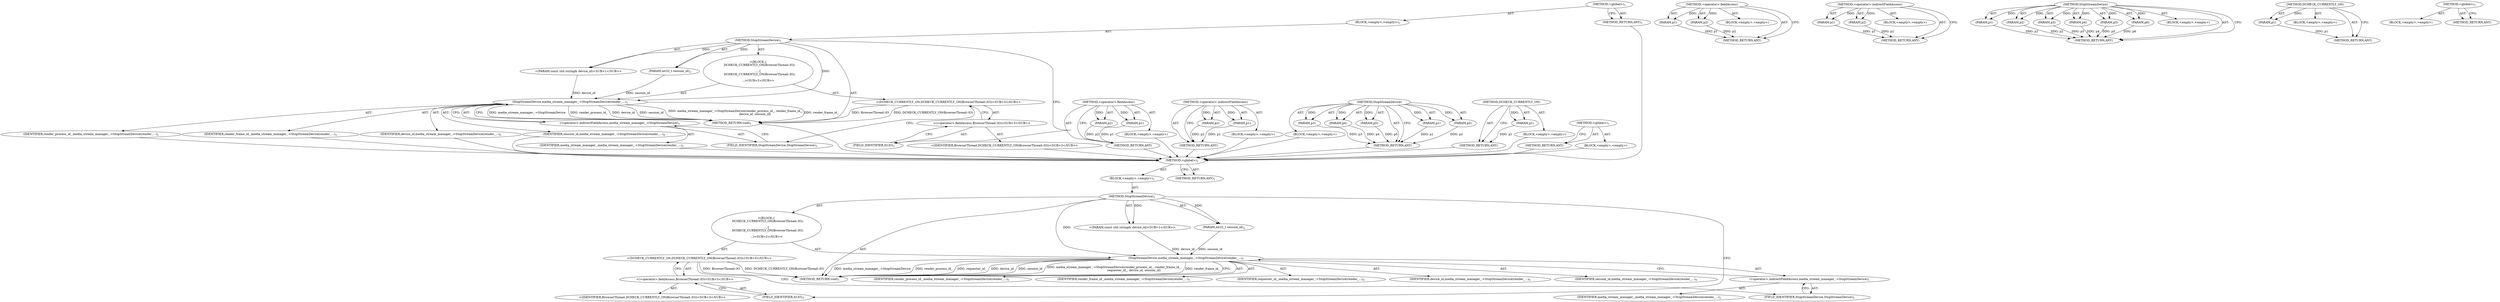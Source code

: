 digraph "&lt;global&gt;" {
vulnerable_6 [label=<(METHOD,&lt;global&gt;)<SUB>1</SUB>>];
vulnerable_7 [label=<(BLOCK,&lt;empty&gt;,&lt;empty&gt;)<SUB>1</SUB>>];
vulnerable_8 [label=<(METHOD,StopStreamDevice)<SUB>1</SUB>>];
vulnerable_9 [label="<(PARAM,const std::string&amp; device_id)<SUB>1</SUB>>"];
vulnerable_10 [label=<(PARAM,int32_t session_id)<SUB>2</SUB>>];
vulnerable_11 [label="<(BLOCK,{
   DCHECK_CURRENTLY_ON(BrowserThread::IO);
 
...,{
   DCHECK_CURRENTLY_ON(BrowserThread::IO);
 
...)<SUB>2</SUB>>"];
vulnerable_12 [label="<(DCHECK_CURRENTLY_ON,DCHECK_CURRENTLY_ON(BrowserThread::IO))<SUB>3</SUB>>"];
vulnerable_13 [label="<(&lt;operator&gt;.fieldAccess,BrowserThread::IO)<SUB>3</SUB>>"];
vulnerable_14 [label="<(IDENTIFIER,BrowserThread,DCHECK_CURRENTLY_ON(BrowserThread::IO))<SUB>3</SUB>>"];
vulnerable_15 [label=<(FIELD_IDENTIFIER,IO,IO)<SUB>3</SUB>>];
vulnerable_16 [label=<(StopStreamDevice,media_stream_manager_-&gt;StopStreamDevice(render_...)<SUB>5</SUB>>];
vulnerable_17 [label=<(&lt;operator&gt;.indirectFieldAccess,media_stream_manager_-&gt;StopStreamDevice)<SUB>5</SUB>>];
vulnerable_18 [label=<(IDENTIFIER,media_stream_manager_,media_stream_manager_-&gt;StopStreamDevice(render_...)<SUB>5</SUB>>];
vulnerable_19 [label=<(FIELD_IDENTIFIER,StopStreamDevice,StopStreamDevice)<SUB>5</SUB>>];
vulnerable_20 [label=<(IDENTIFIER,render_process_id_,media_stream_manager_-&gt;StopStreamDevice(render_...)<SUB>5</SUB>>];
vulnerable_21 [label=<(IDENTIFIER,render_frame_id_,media_stream_manager_-&gt;StopStreamDevice(render_...)<SUB>5</SUB>>];
vulnerable_22 [label=<(IDENTIFIER,device_id,media_stream_manager_-&gt;StopStreamDevice(render_...)<SUB>6</SUB>>];
vulnerable_23 [label=<(IDENTIFIER,session_id,media_stream_manager_-&gt;StopStreamDevice(render_...)<SUB>6</SUB>>];
vulnerable_24 [label=<(METHOD_RETURN,void)<SUB>1</SUB>>];
vulnerable_26 [label=<(METHOD_RETURN,ANY)<SUB>1</SUB>>];
vulnerable_47 [label=<(METHOD,&lt;operator&gt;.fieldAccess)>];
vulnerable_48 [label=<(PARAM,p1)>];
vulnerable_49 [label=<(PARAM,p2)>];
vulnerable_50 [label=<(BLOCK,&lt;empty&gt;,&lt;empty&gt;)>];
vulnerable_51 [label=<(METHOD_RETURN,ANY)>];
vulnerable_60 [label=<(METHOD,&lt;operator&gt;.indirectFieldAccess)>];
vulnerable_61 [label=<(PARAM,p1)>];
vulnerable_62 [label=<(PARAM,p2)>];
vulnerable_63 [label=<(BLOCK,&lt;empty&gt;,&lt;empty&gt;)>];
vulnerable_64 [label=<(METHOD_RETURN,ANY)>];
vulnerable_52 [label=<(METHOD,StopStreamDevice)>];
vulnerable_53 [label=<(PARAM,p1)>];
vulnerable_54 [label=<(PARAM,p2)>];
vulnerable_55 [label=<(PARAM,p3)>];
vulnerable_56 [label=<(PARAM,p4)>];
vulnerable_57 [label=<(PARAM,p5)>];
vulnerable_58 [label=<(BLOCK,&lt;empty&gt;,&lt;empty&gt;)>];
vulnerable_59 [label=<(METHOD_RETURN,ANY)>];
vulnerable_43 [label=<(METHOD,DCHECK_CURRENTLY_ON)>];
vulnerable_44 [label=<(PARAM,p1)>];
vulnerable_45 [label=<(BLOCK,&lt;empty&gt;,&lt;empty&gt;)>];
vulnerable_46 [label=<(METHOD_RETURN,ANY)>];
vulnerable_37 [label=<(METHOD,&lt;global&gt;)<SUB>1</SUB>>];
vulnerable_38 [label=<(BLOCK,&lt;empty&gt;,&lt;empty&gt;)>];
vulnerable_39 [label=<(METHOD_RETURN,ANY)>];
fixed_6 [label=<(METHOD,&lt;global&gt;)<SUB>1</SUB>>];
fixed_7 [label=<(BLOCK,&lt;empty&gt;,&lt;empty&gt;)<SUB>1</SUB>>];
fixed_8 [label=<(METHOD,StopStreamDevice)<SUB>1</SUB>>];
fixed_9 [label="<(PARAM,const std::string&amp; device_id)<SUB>1</SUB>>"];
fixed_10 [label=<(PARAM,int32_t session_id)<SUB>2</SUB>>];
fixed_11 [label="<(BLOCK,{
   DCHECK_CURRENTLY_ON(BrowserThread::IO);
 
...,{
   DCHECK_CURRENTLY_ON(BrowserThread::IO);
 
...)<SUB>2</SUB>>"];
fixed_12 [label="<(DCHECK_CURRENTLY_ON,DCHECK_CURRENTLY_ON(BrowserThread::IO))<SUB>3</SUB>>"];
fixed_13 [label="<(&lt;operator&gt;.fieldAccess,BrowserThread::IO)<SUB>3</SUB>>"];
fixed_14 [label="<(IDENTIFIER,BrowserThread,DCHECK_CURRENTLY_ON(BrowserThread::IO))<SUB>3</SUB>>"];
fixed_15 [label=<(FIELD_IDENTIFIER,IO,IO)<SUB>3</SUB>>];
fixed_16 [label=<(StopStreamDevice,media_stream_manager_-&gt;StopStreamDevice(render_...)<SUB>5</SUB>>];
fixed_17 [label=<(&lt;operator&gt;.indirectFieldAccess,media_stream_manager_-&gt;StopStreamDevice)<SUB>5</SUB>>];
fixed_18 [label=<(IDENTIFIER,media_stream_manager_,media_stream_manager_-&gt;StopStreamDevice(render_...)<SUB>5</SUB>>];
fixed_19 [label=<(FIELD_IDENTIFIER,StopStreamDevice,StopStreamDevice)<SUB>5</SUB>>];
fixed_20 [label=<(IDENTIFIER,render_process_id_,media_stream_manager_-&gt;StopStreamDevice(render_...)<SUB>5</SUB>>];
fixed_21 [label=<(IDENTIFIER,render_frame_id_,media_stream_manager_-&gt;StopStreamDevice(render_...)<SUB>5</SUB>>];
fixed_22 [label=<(IDENTIFIER,requester_id_,media_stream_manager_-&gt;StopStreamDevice(render_...)<SUB>6</SUB>>];
fixed_23 [label=<(IDENTIFIER,device_id,media_stream_manager_-&gt;StopStreamDevice(render_...)<SUB>6</SUB>>];
fixed_24 [label=<(IDENTIFIER,session_id,media_stream_manager_-&gt;StopStreamDevice(render_...)<SUB>6</SUB>>];
fixed_25 [label=<(METHOD_RETURN,void)<SUB>1</SUB>>];
fixed_27 [label=<(METHOD_RETURN,ANY)<SUB>1</SUB>>];
fixed_48 [label=<(METHOD,&lt;operator&gt;.fieldAccess)>];
fixed_49 [label=<(PARAM,p1)>];
fixed_50 [label=<(PARAM,p2)>];
fixed_51 [label=<(BLOCK,&lt;empty&gt;,&lt;empty&gt;)>];
fixed_52 [label=<(METHOD_RETURN,ANY)>];
fixed_62 [label=<(METHOD,&lt;operator&gt;.indirectFieldAccess)>];
fixed_63 [label=<(PARAM,p1)>];
fixed_64 [label=<(PARAM,p2)>];
fixed_65 [label=<(BLOCK,&lt;empty&gt;,&lt;empty&gt;)>];
fixed_66 [label=<(METHOD_RETURN,ANY)>];
fixed_53 [label=<(METHOD,StopStreamDevice)>];
fixed_54 [label=<(PARAM,p1)>];
fixed_55 [label=<(PARAM,p2)>];
fixed_56 [label=<(PARAM,p3)>];
fixed_57 [label=<(PARAM,p4)>];
fixed_58 [label=<(PARAM,p5)>];
fixed_59 [label=<(PARAM,p6)>];
fixed_60 [label=<(BLOCK,&lt;empty&gt;,&lt;empty&gt;)>];
fixed_61 [label=<(METHOD_RETURN,ANY)>];
fixed_44 [label=<(METHOD,DCHECK_CURRENTLY_ON)>];
fixed_45 [label=<(PARAM,p1)>];
fixed_46 [label=<(BLOCK,&lt;empty&gt;,&lt;empty&gt;)>];
fixed_47 [label=<(METHOD_RETURN,ANY)>];
fixed_38 [label=<(METHOD,&lt;global&gt;)<SUB>1</SUB>>];
fixed_39 [label=<(BLOCK,&lt;empty&gt;,&lt;empty&gt;)>];
fixed_40 [label=<(METHOD_RETURN,ANY)>];
vulnerable_6 -> vulnerable_7  [key=0, label="AST: "];
vulnerable_6 -> vulnerable_26  [key=0, label="AST: "];
vulnerable_6 -> vulnerable_26  [key=1, label="CFG: "];
vulnerable_7 -> vulnerable_8  [key=0, label="AST: "];
vulnerable_8 -> vulnerable_9  [key=0, label="AST: "];
vulnerable_8 -> vulnerable_9  [key=1, label="DDG: "];
vulnerable_8 -> vulnerable_10  [key=0, label="AST: "];
vulnerable_8 -> vulnerable_10  [key=1, label="DDG: "];
vulnerable_8 -> vulnerable_11  [key=0, label="AST: "];
vulnerable_8 -> vulnerable_24  [key=0, label="AST: "];
vulnerable_8 -> vulnerable_15  [key=0, label="CFG: "];
vulnerable_8 -> vulnerable_16  [key=0, label="DDG: "];
vulnerable_9 -> vulnerable_16  [key=0, label="DDG: device_id"];
vulnerable_10 -> vulnerable_16  [key=0, label="DDG: session_id"];
vulnerable_11 -> vulnerable_12  [key=0, label="AST: "];
vulnerable_11 -> vulnerable_16  [key=0, label="AST: "];
vulnerable_12 -> vulnerable_13  [key=0, label="AST: "];
vulnerable_12 -> vulnerable_19  [key=0, label="CFG: "];
vulnerable_12 -> vulnerable_24  [key=0, label="DDG: BrowserThread::IO"];
vulnerable_12 -> vulnerable_24  [key=1, label="DDG: DCHECK_CURRENTLY_ON(BrowserThread::IO)"];
vulnerable_13 -> vulnerable_14  [key=0, label="AST: "];
vulnerable_13 -> vulnerable_15  [key=0, label="AST: "];
vulnerable_13 -> vulnerable_12  [key=0, label="CFG: "];
vulnerable_14 -> fixed_6  [key=0];
vulnerable_15 -> vulnerable_13  [key=0, label="CFG: "];
vulnerable_16 -> vulnerable_17  [key=0, label="AST: "];
vulnerable_16 -> vulnerable_20  [key=0, label="AST: "];
vulnerable_16 -> vulnerable_21  [key=0, label="AST: "];
vulnerable_16 -> vulnerable_22  [key=0, label="AST: "];
vulnerable_16 -> vulnerable_23  [key=0, label="AST: "];
vulnerable_16 -> vulnerable_24  [key=0, label="CFG: "];
vulnerable_16 -> vulnerable_24  [key=1, label="DDG: media_stream_manager_-&gt;StopStreamDevice"];
vulnerable_16 -> vulnerable_24  [key=2, label="DDG: render_process_id_"];
vulnerable_16 -> vulnerable_24  [key=3, label="DDG: device_id"];
vulnerable_16 -> vulnerable_24  [key=4, label="DDG: session_id"];
vulnerable_16 -> vulnerable_24  [key=5, label="DDG: media_stream_manager_-&gt;StopStreamDevice(render_process_id_, render_frame_id_,
                                          device_id, session_id)"];
vulnerable_16 -> vulnerable_24  [key=6, label="DDG: render_frame_id_"];
vulnerable_17 -> vulnerable_18  [key=0, label="AST: "];
vulnerable_17 -> vulnerable_19  [key=0, label="AST: "];
vulnerable_17 -> vulnerable_16  [key=0, label="CFG: "];
vulnerable_18 -> fixed_6  [key=0];
vulnerable_19 -> vulnerable_17  [key=0, label="CFG: "];
vulnerable_20 -> fixed_6  [key=0];
vulnerable_21 -> fixed_6  [key=0];
vulnerable_22 -> fixed_6  [key=0];
vulnerable_23 -> fixed_6  [key=0];
vulnerable_24 -> fixed_6  [key=0];
vulnerable_26 -> fixed_6  [key=0];
vulnerable_47 -> vulnerable_48  [key=0, label="AST: "];
vulnerable_47 -> vulnerable_48  [key=1, label="DDG: "];
vulnerable_47 -> vulnerable_50  [key=0, label="AST: "];
vulnerable_47 -> vulnerable_49  [key=0, label="AST: "];
vulnerable_47 -> vulnerable_49  [key=1, label="DDG: "];
vulnerable_47 -> vulnerable_51  [key=0, label="AST: "];
vulnerable_47 -> vulnerable_51  [key=1, label="CFG: "];
vulnerable_48 -> vulnerable_51  [key=0, label="DDG: p1"];
vulnerable_49 -> vulnerable_51  [key=0, label="DDG: p2"];
vulnerable_50 -> fixed_6  [key=0];
vulnerable_51 -> fixed_6  [key=0];
vulnerable_60 -> vulnerable_61  [key=0, label="AST: "];
vulnerable_60 -> vulnerable_61  [key=1, label="DDG: "];
vulnerable_60 -> vulnerable_63  [key=0, label="AST: "];
vulnerable_60 -> vulnerable_62  [key=0, label="AST: "];
vulnerable_60 -> vulnerable_62  [key=1, label="DDG: "];
vulnerable_60 -> vulnerable_64  [key=0, label="AST: "];
vulnerable_60 -> vulnerable_64  [key=1, label="CFG: "];
vulnerable_61 -> vulnerable_64  [key=0, label="DDG: p1"];
vulnerable_62 -> vulnerable_64  [key=0, label="DDG: p2"];
vulnerable_63 -> fixed_6  [key=0];
vulnerable_64 -> fixed_6  [key=0];
vulnerable_52 -> vulnerable_53  [key=0, label="AST: "];
vulnerable_52 -> vulnerable_53  [key=1, label="DDG: "];
vulnerable_52 -> vulnerable_58  [key=0, label="AST: "];
vulnerable_52 -> vulnerable_54  [key=0, label="AST: "];
vulnerable_52 -> vulnerable_54  [key=1, label="DDG: "];
vulnerable_52 -> vulnerable_59  [key=0, label="AST: "];
vulnerable_52 -> vulnerable_59  [key=1, label="CFG: "];
vulnerable_52 -> vulnerable_55  [key=0, label="AST: "];
vulnerable_52 -> vulnerable_55  [key=1, label="DDG: "];
vulnerable_52 -> vulnerable_56  [key=0, label="AST: "];
vulnerable_52 -> vulnerable_56  [key=1, label="DDG: "];
vulnerable_52 -> vulnerable_57  [key=0, label="AST: "];
vulnerable_52 -> vulnerable_57  [key=1, label="DDG: "];
vulnerable_53 -> vulnerable_59  [key=0, label="DDG: p1"];
vulnerable_54 -> vulnerable_59  [key=0, label="DDG: p2"];
vulnerable_55 -> vulnerable_59  [key=0, label="DDG: p3"];
vulnerable_56 -> vulnerable_59  [key=0, label="DDG: p4"];
vulnerable_57 -> vulnerable_59  [key=0, label="DDG: p5"];
vulnerable_58 -> fixed_6  [key=0];
vulnerable_59 -> fixed_6  [key=0];
vulnerable_43 -> vulnerable_44  [key=0, label="AST: "];
vulnerable_43 -> vulnerable_44  [key=1, label="DDG: "];
vulnerable_43 -> vulnerable_45  [key=0, label="AST: "];
vulnerable_43 -> vulnerable_46  [key=0, label="AST: "];
vulnerable_43 -> vulnerable_46  [key=1, label="CFG: "];
vulnerable_44 -> vulnerable_46  [key=0, label="DDG: p1"];
vulnerable_45 -> fixed_6  [key=0];
vulnerable_46 -> fixed_6  [key=0];
vulnerable_37 -> vulnerable_38  [key=0, label="AST: "];
vulnerable_37 -> vulnerable_39  [key=0, label="AST: "];
vulnerable_37 -> vulnerable_39  [key=1, label="CFG: "];
vulnerable_38 -> fixed_6  [key=0];
vulnerable_39 -> fixed_6  [key=0];
fixed_6 -> fixed_7  [key=0, label="AST: "];
fixed_6 -> fixed_27  [key=0, label="AST: "];
fixed_6 -> fixed_27  [key=1, label="CFG: "];
fixed_7 -> fixed_8  [key=0, label="AST: "];
fixed_8 -> fixed_9  [key=0, label="AST: "];
fixed_8 -> fixed_9  [key=1, label="DDG: "];
fixed_8 -> fixed_10  [key=0, label="AST: "];
fixed_8 -> fixed_10  [key=1, label="DDG: "];
fixed_8 -> fixed_11  [key=0, label="AST: "];
fixed_8 -> fixed_25  [key=0, label="AST: "];
fixed_8 -> fixed_15  [key=0, label="CFG: "];
fixed_8 -> fixed_16  [key=0, label="DDG: "];
fixed_9 -> fixed_16  [key=0, label="DDG: device_id"];
fixed_10 -> fixed_16  [key=0, label="DDG: session_id"];
fixed_11 -> fixed_12  [key=0, label="AST: "];
fixed_11 -> fixed_16  [key=0, label="AST: "];
fixed_12 -> fixed_13  [key=0, label="AST: "];
fixed_12 -> fixed_19  [key=0, label="CFG: "];
fixed_12 -> fixed_25  [key=0, label="DDG: BrowserThread::IO"];
fixed_12 -> fixed_25  [key=1, label="DDG: DCHECK_CURRENTLY_ON(BrowserThread::IO)"];
fixed_13 -> fixed_14  [key=0, label="AST: "];
fixed_13 -> fixed_15  [key=0, label="AST: "];
fixed_13 -> fixed_12  [key=0, label="CFG: "];
fixed_15 -> fixed_13  [key=0, label="CFG: "];
fixed_16 -> fixed_17  [key=0, label="AST: "];
fixed_16 -> fixed_20  [key=0, label="AST: "];
fixed_16 -> fixed_21  [key=0, label="AST: "];
fixed_16 -> fixed_22  [key=0, label="AST: "];
fixed_16 -> fixed_23  [key=0, label="AST: "];
fixed_16 -> fixed_24  [key=0, label="AST: "];
fixed_16 -> fixed_25  [key=0, label="CFG: "];
fixed_16 -> fixed_25  [key=1, label="DDG: media_stream_manager_-&gt;StopStreamDevice"];
fixed_16 -> fixed_25  [key=2, label="DDG: render_process_id_"];
fixed_16 -> fixed_25  [key=3, label="DDG: requester_id_"];
fixed_16 -> fixed_25  [key=4, label="DDG: device_id"];
fixed_16 -> fixed_25  [key=5, label="DDG: session_id"];
fixed_16 -> fixed_25  [key=6, label="DDG: media_stream_manager_-&gt;StopStreamDevice(render_process_id_, render_frame_id_,
                                          requester_id_, device_id, session_id)"];
fixed_16 -> fixed_25  [key=7, label="DDG: render_frame_id_"];
fixed_17 -> fixed_18  [key=0, label="AST: "];
fixed_17 -> fixed_19  [key=0, label="AST: "];
fixed_17 -> fixed_16  [key=0, label="CFG: "];
fixed_19 -> fixed_17  [key=0, label="CFG: "];
fixed_48 -> fixed_49  [key=0, label="AST: "];
fixed_48 -> fixed_49  [key=1, label="DDG: "];
fixed_48 -> fixed_51  [key=0, label="AST: "];
fixed_48 -> fixed_50  [key=0, label="AST: "];
fixed_48 -> fixed_50  [key=1, label="DDG: "];
fixed_48 -> fixed_52  [key=0, label="AST: "];
fixed_48 -> fixed_52  [key=1, label="CFG: "];
fixed_49 -> fixed_52  [key=0, label="DDG: p1"];
fixed_50 -> fixed_52  [key=0, label="DDG: p2"];
fixed_62 -> fixed_63  [key=0, label="AST: "];
fixed_62 -> fixed_63  [key=1, label="DDG: "];
fixed_62 -> fixed_65  [key=0, label="AST: "];
fixed_62 -> fixed_64  [key=0, label="AST: "];
fixed_62 -> fixed_64  [key=1, label="DDG: "];
fixed_62 -> fixed_66  [key=0, label="AST: "];
fixed_62 -> fixed_66  [key=1, label="CFG: "];
fixed_63 -> fixed_66  [key=0, label="DDG: p1"];
fixed_64 -> fixed_66  [key=0, label="DDG: p2"];
fixed_53 -> fixed_54  [key=0, label="AST: "];
fixed_53 -> fixed_54  [key=1, label="DDG: "];
fixed_53 -> fixed_60  [key=0, label="AST: "];
fixed_53 -> fixed_55  [key=0, label="AST: "];
fixed_53 -> fixed_55  [key=1, label="DDG: "];
fixed_53 -> fixed_61  [key=0, label="AST: "];
fixed_53 -> fixed_61  [key=1, label="CFG: "];
fixed_53 -> fixed_56  [key=0, label="AST: "];
fixed_53 -> fixed_56  [key=1, label="DDG: "];
fixed_53 -> fixed_57  [key=0, label="AST: "];
fixed_53 -> fixed_57  [key=1, label="DDG: "];
fixed_53 -> fixed_58  [key=0, label="AST: "];
fixed_53 -> fixed_58  [key=1, label="DDG: "];
fixed_53 -> fixed_59  [key=0, label="AST: "];
fixed_53 -> fixed_59  [key=1, label="DDG: "];
fixed_54 -> fixed_61  [key=0, label="DDG: p1"];
fixed_55 -> fixed_61  [key=0, label="DDG: p2"];
fixed_56 -> fixed_61  [key=0, label="DDG: p3"];
fixed_57 -> fixed_61  [key=0, label="DDG: p4"];
fixed_58 -> fixed_61  [key=0, label="DDG: p5"];
fixed_59 -> fixed_61  [key=0, label="DDG: p6"];
fixed_44 -> fixed_45  [key=0, label="AST: "];
fixed_44 -> fixed_45  [key=1, label="DDG: "];
fixed_44 -> fixed_46  [key=0, label="AST: "];
fixed_44 -> fixed_47  [key=0, label="AST: "];
fixed_44 -> fixed_47  [key=1, label="CFG: "];
fixed_45 -> fixed_47  [key=0, label="DDG: p1"];
fixed_38 -> fixed_39  [key=0, label="AST: "];
fixed_38 -> fixed_40  [key=0, label="AST: "];
fixed_38 -> fixed_40  [key=1, label="CFG: "];
}

